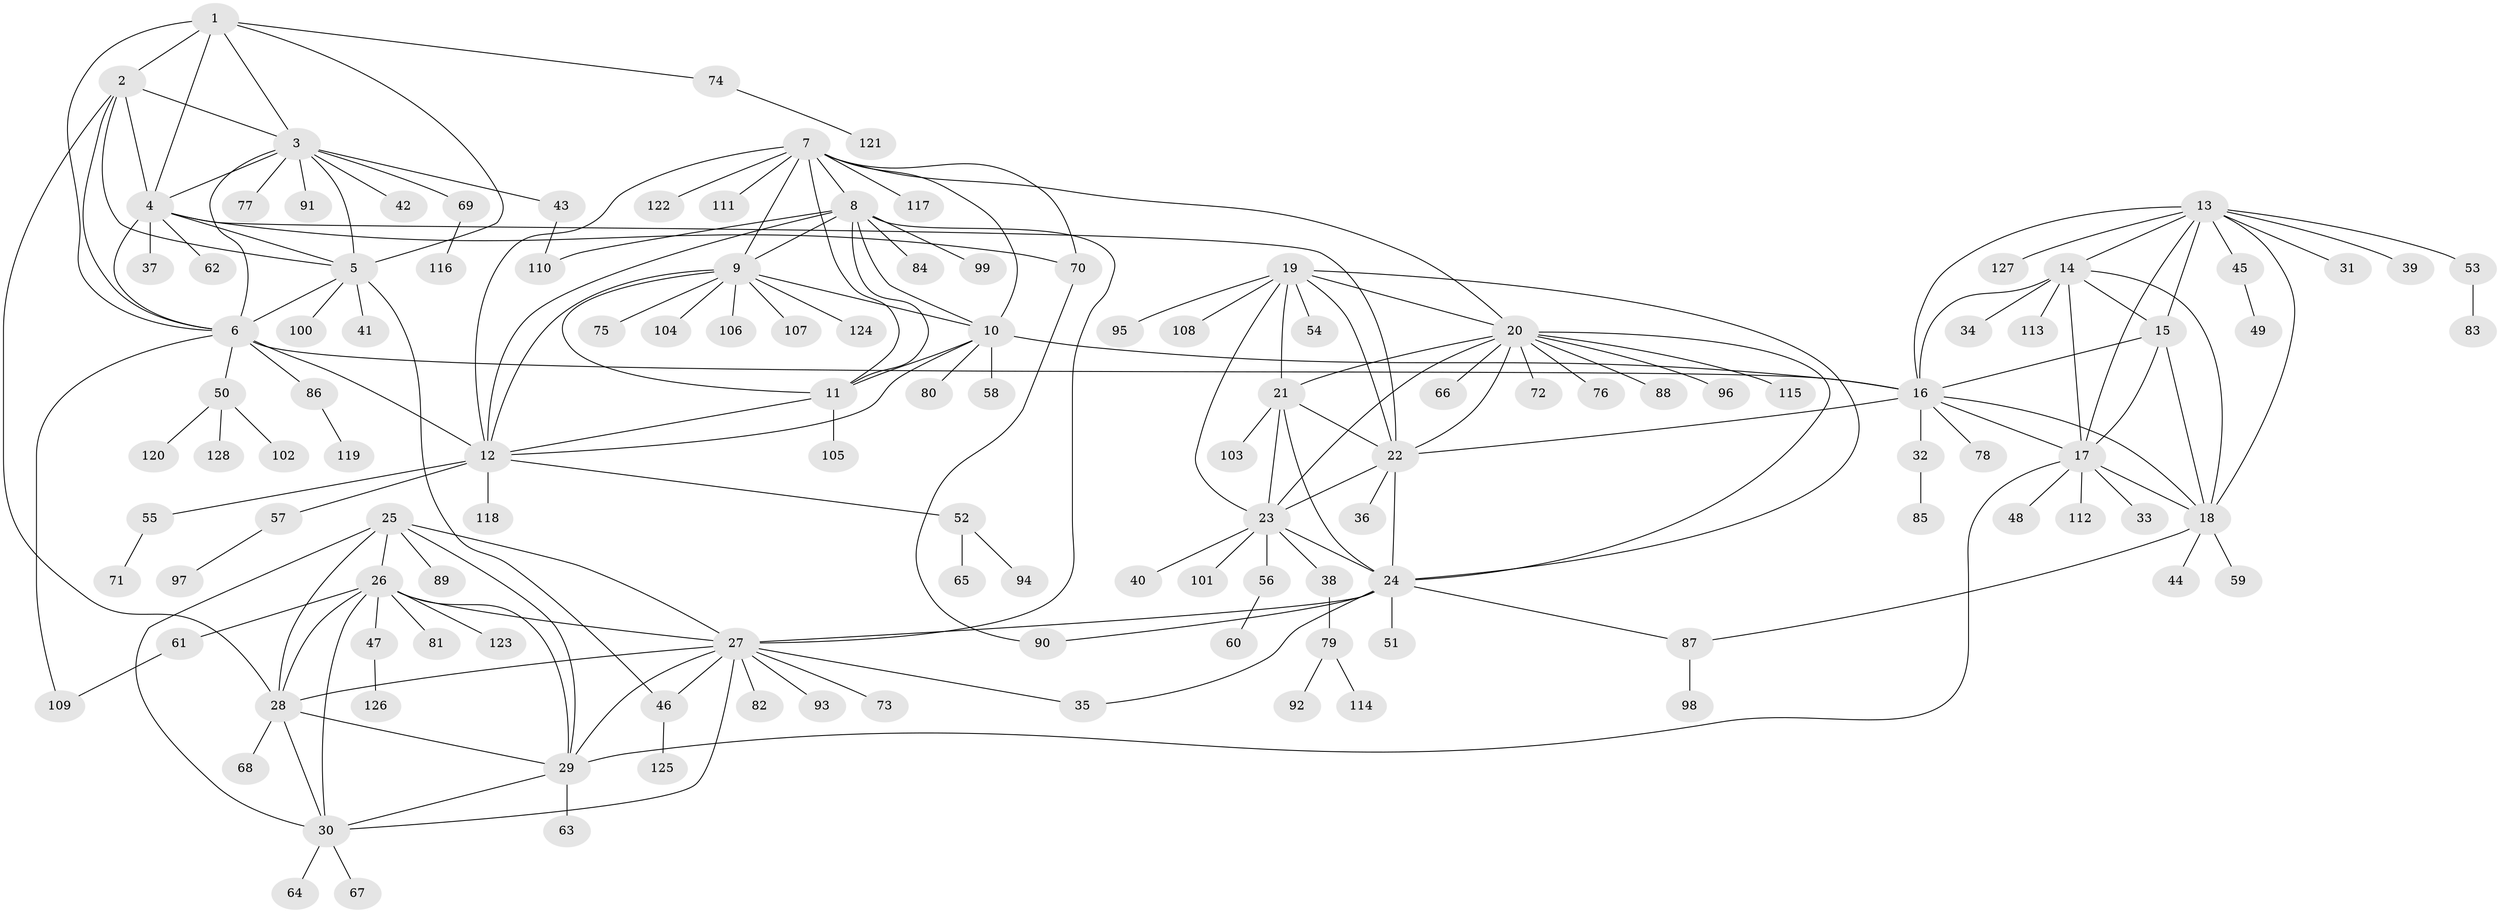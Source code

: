 // coarse degree distribution, {5: 0.043010752688172046, 13: 0.010752688172043012, 6: 0.043010752688172046, 7: 0.021505376344086023, 12: 0.010752688172043012, 11: 0.021505376344086023, 3: 0.03225806451612903, 9: 0.021505376344086023, 8: 0.043010752688172046, 10: 0.021505376344086023, 4: 0.010752688172043012, 1: 0.6021505376344086, 2: 0.11827956989247312}
// Generated by graph-tools (version 1.1) at 2025/42/03/06/25 10:42:07]
// undirected, 128 vertices, 190 edges
graph export_dot {
graph [start="1"]
  node [color=gray90,style=filled];
  1;
  2;
  3;
  4;
  5;
  6;
  7;
  8;
  9;
  10;
  11;
  12;
  13;
  14;
  15;
  16;
  17;
  18;
  19;
  20;
  21;
  22;
  23;
  24;
  25;
  26;
  27;
  28;
  29;
  30;
  31;
  32;
  33;
  34;
  35;
  36;
  37;
  38;
  39;
  40;
  41;
  42;
  43;
  44;
  45;
  46;
  47;
  48;
  49;
  50;
  51;
  52;
  53;
  54;
  55;
  56;
  57;
  58;
  59;
  60;
  61;
  62;
  63;
  64;
  65;
  66;
  67;
  68;
  69;
  70;
  71;
  72;
  73;
  74;
  75;
  76;
  77;
  78;
  79;
  80;
  81;
  82;
  83;
  84;
  85;
  86;
  87;
  88;
  89;
  90;
  91;
  92;
  93;
  94;
  95;
  96;
  97;
  98;
  99;
  100;
  101;
  102;
  103;
  104;
  105;
  106;
  107;
  108;
  109;
  110;
  111;
  112;
  113;
  114;
  115;
  116;
  117;
  118;
  119;
  120;
  121;
  122;
  123;
  124;
  125;
  126;
  127;
  128;
  1 -- 2;
  1 -- 3;
  1 -- 4;
  1 -- 5;
  1 -- 6;
  1 -- 74;
  2 -- 3;
  2 -- 4;
  2 -- 5;
  2 -- 6;
  2 -- 28;
  3 -- 4;
  3 -- 5;
  3 -- 6;
  3 -- 42;
  3 -- 43;
  3 -- 69;
  3 -- 77;
  3 -- 91;
  4 -- 5;
  4 -- 6;
  4 -- 22;
  4 -- 37;
  4 -- 62;
  4 -- 70;
  5 -- 6;
  5 -- 41;
  5 -- 46;
  5 -- 100;
  6 -- 12;
  6 -- 16;
  6 -- 50;
  6 -- 86;
  6 -- 109;
  7 -- 8;
  7 -- 9;
  7 -- 10;
  7 -- 11;
  7 -- 12;
  7 -- 20;
  7 -- 70;
  7 -- 111;
  7 -- 117;
  7 -- 122;
  8 -- 9;
  8 -- 10;
  8 -- 11;
  8 -- 12;
  8 -- 27;
  8 -- 84;
  8 -- 99;
  8 -- 110;
  9 -- 10;
  9 -- 11;
  9 -- 12;
  9 -- 75;
  9 -- 104;
  9 -- 106;
  9 -- 107;
  9 -- 124;
  10 -- 11;
  10 -- 12;
  10 -- 16;
  10 -- 58;
  10 -- 80;
  11 -- 12;
  11 -- 105;
  12 -- 52;
  12 -- 55;
  12 -- 57;
  12 -- 118;
  13 -- 14;
  13 -- 15;
  13 -- 16;
  13 -- 17;
  13 -- 18;
  13 -- 31;
  13 -- 39;
  13 -- 45;
  13 -- 53;
  13 -- 127;
  14 -- 15;
  14 -- 16;
  14 -- 17;
  14 -- 18;
  14 -- 34;
  14 -- 113;
  15 -- 16;
  15 -- 17;
  15 -- 18;
  16 -- 17;
  16 -- 18;
  16 -- 22;
  16 -- 32;
  16 -- 78;
  17 -- 18;
  17 -- 29;
  17 -- 33;
  17 -- 48;
  17 -- 112;
  18 -- 44;
  18 -- 59;
  18 -- 87;
  19 -- 20;
  19 -- 21;
  19 -- 22;
  19 -- 23;
  19 -- 24;
  19 -- 54;
  19 -- 95;
  19 -- 108;
  20 -- 21;
  20 -- 22;
  20 -- 23;
  20 -- 24;
  20 -- 66;
  20 -- 72;
  20 -- 76;
  20 -- 88;
  20 -- 96;
  20 -- 115;
  21 -- 22;
  21 -- 23;
  21 -- 24;
  21 -- 103;
  22 -- 23;
  22 -- 24;
  22 -- 36;
  23 -- 24;
  23 -- 38;
  23 -- 40;
  23 -- 56;
  23 -- 101;
  24 -- 27;
  24 -- 35;
  24 -- 51;
  24 -- 87;
  24 -- 90;
  25 -- 26;
  25 -- 27;
  25 -- 28;
  25 -- 29;
  25 -- 30;
  25 -- 89;
  26 -- 27;
  26 -- 28;
  26 -- 29;
  26 -- 30;
  26 -- 47;
  26 -- 61;
  26 -- 81;
  26 -- 123;
  27 -- 28;
  27 -- 29;
  27 -- 30;
  27 -- 35;
  27 -- 46;
  27 -- 73;
  27 -- 82;
  27 -- 93;
  28 -- 29;
  28 -- 30;
  28 -- 68;
  29 -- 30;
  29 -- 63;
  30 -- 64;
  30 -- 67;
  32 -- 85;
  38 -- 79;
  43 -- 110;
  45 -- 49;
  46 -- 125;
  47 -- 126;
  50 -- 102;
  50 -- 120;
  50 -- 128;
  52 -- 65;
  52 -- 94;
  53 -- 83;
  55 -- 71;
  56 -- 60;
  57 -- 97;
  61 -- 109;
  69 -- 116;
  70 -- 90;
  74 -- 121;
  79 -- 92;
  79 -- 114;
  86 -- 119;
  87 -- 98;
}
